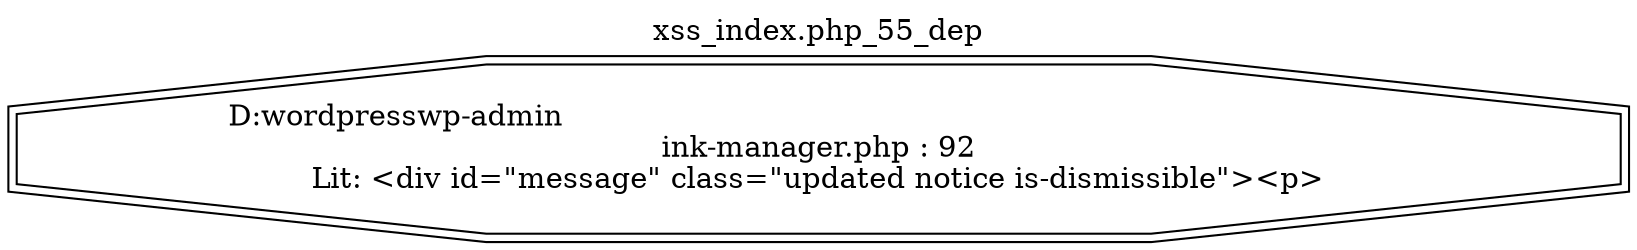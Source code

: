 digraph cfg {
  label="xss_index.php_55_dep";
  labelloc=t;
  n1 [shape=doubleoctagon, label="D:\wordpress\wp-admin\link-manager.php : 92\nLit: <div id=\"message\" class=\"updated notice is-dismissible\"><p>\n"];
}

